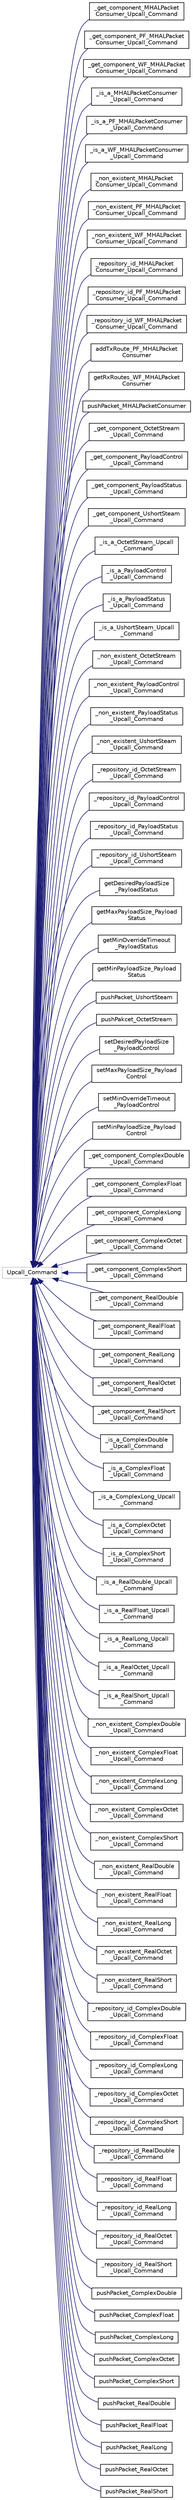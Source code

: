 digraph "Graphical Class Hierarchy"
{
 // INTERACTIVE_SVG=YES
  edge [fontname="Helvetica",fontsize="10",labelfontname="Helvetica",labelfontsize="10"];
  node [fontname="Helvetica",fontsize="10",shape=record];
  rankdir="LR";
  Node1 [label="Upcall_Command",height=0.2,width=0.4,color="grey75", fillcolor="white", style="filled"];
  Node1 -> Node2 [dir="back",color="midnightblue",fontsize="10",style="solid",fontname="Helvetica"];
  Node2 [label="_get_component_MHALPacket\lConsumer_Upcall_Command",height=0.2,width=0.4,color="black", fillcolor="white", style="filled",URL="$class_p_o_a___m_h_a_l_1_1__get__component___m_h_a_l_packet_consumer___upcall___command.html"];
  Node1 -> Node3 [dir="back",color="midnightblue",fontsize="10",style="solid",fontname="Helvetica"];
  Node3 [label="_get_component_PF_MHALPacket\lConsumer_Upcall_Command",height=0.2,width=0.4,color="black", fillcolor="white", style="filled",URL="$class_p_o_a___m_h_a_l_1_1__get__component___p_f___m_h_a_l_packet_consumer___upcall___command.html"];
  Node1 -> Node4 [dir="back",color="midnightblue",fontsize="10",style="solid",fontname="Helvetica"];
  Node4 [label="_get_component_WF_MHALPacket\lConsumer_Upcall_Command",height=0.2,width=0.4,color="black", fillcolor="white", style="filled",URL="$class_p_o_a___m_h_a_l_1_1__get__component___w_f___m_h_a_l_packet_consumer___upcall___command.html"];
  Node1 -> Node5 [dir="back",color="midnightblue",fontsize="10",style="solid",fontname="Helvetica"];
  Node5 [label="_is_a_MHALPacketConsumer\l_Upcall_Command",height=0.2,width=0.4,color="black", fillcolor="white", style="filled",URL="$class_p_o_a___m_h_a_l_1_1__is__a___m_h_a_l_packet_consumer___upcall___command.html"];
  Node1 -> Node6 [dir="back",color="midnightblue",fontsize="10",style="solid",fontname="Helvetica"];
  Node6 [label="_is_a_PF_MHALPacketConsumer\l_Upcall_Command",height=0.2,width=0.4,color="black", fillcolor="white", style="filled",URL="$class_p_o_a___m_h_a_l_1_1__is__a___p_f___m_h_a_l_packet_consumer___upcall___command.html"];
  Node1 -> Node7 [dir="back",color="midnightblue",fontsize="10",style="solid",fontname="Helvetica"];
  Node7 [label="_is_a_WF_MHALPacketConsumer\l_Upcall_Command",height=0.2,width=0.4,color="black", fillcolor="white", style="filled",URL="$class_p_o_a___m_h_a_l_1_1__is__a___w_f___m_h_a_l_packet_consumer___upcall___command.html"];
  Node1 -> Node8 [dir="back",color="midnightblue",fontsize="10",style="solid",fontname="Helvetica"];
  Node8 [label="_non_existent_MHALPacket\lConsumer_Upcall_Command",height=0.2,width=0.4,color="black", fillcolor="white", style="filled",URL="$class_p_o_a___m_h_a_l_1_1__non__existent___m_h_a_l_packet_consumer___upcall___command.html"];
  Node1 -> Node9 [dir="back",color="midnightblue",fontsize="10",style="solid",fontname="Helvetica"];
  Node9 [label="_non_existent_PF_MHALPacket\lConsumer_Upcall_Command",height=0.2,width=0.4,color="black", fillcolor="white", style="filled",URL="$class_p_o_a___m_h_a_l_1_1__non__existent___p_f___m_h_a_l_packet_consumer___upcall___command.html"];
  Node1 -> Node10 [dir="back",color="midnightblue",fontsize="10",style="solid",fontname="Helvetica"];
  Node10 [label="_non_existent_WF_MHALPacket\lConsumer_Upcall_Command",height=0.2,width=0.4,color="black", fillcolor="white", style="filled",URL="$class_p_o_a___m_h_a_l_1_1__non__existent___w_f___m_h_a_l_packet_consumer___upcall___command.html"];
  Node1 -> Node11 [dir="back",color="midnightblue",fontsize="10",style="solid",fontname="Helvetica"];
  Node11 [label="_repository_id_MHALPacket\lConsumer_Upcall_Command",height=0.2,width=0.4,color="black", fillcolor="white", style="filled",URL="$class_p_o_a___m_h_a_l_1_1__repository__id___m_h_a_l_packet_consumer___upcall___command.html"];
  Node1 -> Node12 [dir="back",color="midnightblue",fontsize="10",style="solid",fontname="Helvetica"];
  Node12 [label="_repository_id_PF_MHALPacket\lConsumer_Upcall_Command",height=0.2,width=0.4,color="black", fillcolor="white", style="filled",URL="$class_p_o_a___m_h_a_l_1_1__repository__id___p_f___m_h_a_l_packet_consumer___upcall___command.html"];
  Node1 -> Node13 [dir="back",color="midnightblue",fontsize="10",style="solid",fontname="Helvetica"];
  Node13 [label="_repository_id_WF_MHALPacket\lConsumer_Upcall_Command",height=0.2,width=0.4,color="black", fillcolor="white", style="filled",URL="$class_p_o_a___m_h_a_l_1_1__repository__id___w_f___m_h_a_l_packet_consumer___upcall___command.html"];
  Node1 -> Node14 [dir="back",color="midnightblue",fontsize="10",style="solid",fontname="Helvetica"];
  Node14 [label="addTxRoute_PF_MHALPacket\lConsumer",height=0.2,width=0.4,color="black", fillcolor="white", style="filled",URL="$class_p_o_a___m_h_a_l_1_1add_tx_route___p_f___m_h_a_l_packet_consumer.html"];
  Node1 -> Node15 [dir="back",color="midnightblue",fontsize="10",style="solid",fontname="Helvetica"];
  Node15 [label="getRxRoutes_WF_MHALPacket\lConsumer",height=0.2,width=0.4,color="black", fillcolor="white", style="filled",URL="$class_p_o_a___m_h_a_l_1_1get_rx_routes___w_f___m_h_a_l_packet_consumer.html"];
  Node1 -> Node16 [dir="back",color="midnightblue",fontsize="10",style="solid",fontname="Helvetica"];
  Node16 [label="pushPacket_MHALPacketConsumer",height=0.2,width=0.4,color="black", fillcolor="white", style="filled",URL="$class_p_o_a___m_h_a_l_1_1push_packet___m_h_a_l_packet_consumer.html"];
  Node1 -> Node17 [dir="back",color="midnightblue",fontsize="10",style="solid",fontname="Helvetica"];
  Node17 [label="_get_component_OctetStream\l_Upcall_Command",height=0.2,width=0.4,color="black", fillcolor="white", style="filled",URL="$class_p_o_a___packet_1_1__get__component___octet_stream___upcall___command.html"];
  Node1 -> Node18 [dir="back",color="midnightblue",fontsize="10",style="solid",fontname="Helvetica"];
  Node18 [label="_get_component_PayloadControl\l_Upcall_Command",height=0.2,width=0.4,color="black", fillcolor="white", style="filled",URL="$class_p_o_a___packet_1_1__get__component___payload_control___upcall___command.html"];
  Node1 -> Node19 [dir="back",color="midnightblue",fontsize="10",style="solid",fontname="Helvetica"];
  Node19 [label="_get_component_PayloadStatus\l_Upcall_Command",height=0.2,width=0.4,color="black", fillcolor="white", style="filled",URL="$class_p_o_a___packet_1_1__get__component___payload_status___upcall___command.html"];
  Node1 -> Node20 [dir="back",color="midnightblue",fontsize="10",style="solid",fontname="Helvetica"];
  Node20 [label="_get_component_UshortSteam\l_Upcall_Command",height=0.2,width=0.4,color="black", fillcolor="white", style="filled",URL="$class_p_o_a___packet_1_1__get__component___ushort_steam___upcall___command.html"];
  Node1 -> Node21 [dir="back",color="midnightblue",fontsize="10",style="solid",fontname="Helvetica"];
  Node21 [label="_is_a_OctetStream_Upcall\l_Command",height=0.2,width=0.4,color="black", fillcolor="white", style="filled",URL="$class_p_o_a___packet_1_1__is__a___octet_stream___upcall___command.html"];
  Node1 -> Node22 [dir="back",color="midnightblue",fontsize="10",style="solid",fontname="Helvetica"];
  Node22 [label="_is_a_PayloadControl\l_Upcall_Command",height=0.2,width=0.4,color="black", fillcolor="white", style="filled",URL="$class_p_o_a___packet_1_1__is__a___payload_control___upcall___command.html"];
  Node1 -> Node23 [dir="back",color="midnightblue",fontsize="10",style="solid",fontname="Helvetica"];
  Node23 [label="_is_a_PayloadStatus\l_Upcall_Command",height=0.2,width=0.4,color="black", fillcolor="white", style="filled",URL="$class_p_o_a___packet_1_1__is__a___payload_status___upcall___command.html"];
  Node1 -> Node24 [dir="back",color="midnightblue",fontsize="10",style="solid",fontname="Helvetica"];
  Node24 [label="_is_a_UshortSteam_Upcall\l_Command",height=0.2,width=0.4,color="black", fillcolor="white", style="filled",URL="$class_p_o_a___packet_1_1__is__a___ushort_steam___upcall___command.html"];
  Node1 -> Node25 [dir="back",color="midnightblue",fontsize="10",style="solid",fontname="Helvetica"];
  Node25 [label="_non_existent_OctetStream\l_Upcall_Command",height=0.2,width=0.4,color="black", fillcolor="white", style="filled",URL="$class_p_o_a___packet_1_1__non__existent___octet_stream___upcall___command.html"];
  Node1 -> Node26 [dir="back",color="midnightblue",fontsize="10",style="solid",fontname="Helvetica"];
  Node26 [label="_non_existent_PayloadControl\l_Upcall_Command",height=0.2,width=0.4,color="black", fillcolor="white", style="filled",URL="$class_p_o_a___packet_1_1__non__existent___payload_control___upcall___command.html"];
  Node1 -> Node27 [dir="back",color="midnightblue",fontsize="10",style="solid",fontname="Helvetica"];
  Node27 [label="_non_existent_PayloadStatus\l_Upcall_Command",height=0.2,width=0.4,color="black", fillcolor="white", style="filled",URL="$class_p_o_a___packet_1_1__non__existent___payload_status___upcall___command.html"];
  Node1 -> Node28 [dir="back",color="midnightblue",fontsize="10",style="solid",fontname="Helvetica"];
  Node28 [label="_non_existent_UshortSteam\l_Upcall_Command",height=0.2,width=0.4,color="black", fillcolor="white", style="filled",URL="$class_p_o_a___packet_1_1__non__existent___ushort_steam___upcall___command.html"];
  Node1 -> Node29 [dir="back",color="midnightblue",fontsize="10",style="solid",fontname="Helvetica"];
  Node29 [label="_repository_id_OctetStream\l_Upcall_Command",height=0.2,width=0.4,color="black", fillcolor="white", style="filled",URL="$class_p_o_a___packet_1_1__repository__id___octet_stream___upcall___command.html"];
  Node1 -> Node30 [dir="back",color="midnightblue",fontsize="10",style="solid",fontname="Helvetica"];
  Node30 [label="_repository_id_PayloadControl\l_Upcall_Command",height=0.2,width=0.4,color="black", fillcolor="white", style="filled",URL="$class_p_o_a___packet_1_1__repository__id___payload_control___upcall___command.html"];
  Node1 -> Node31 [dir="back",color="midnightblue",fontsize="10",style="solid",fontname="Helvetica"];
  Node31 [label="_repository_id_PayloadStatus\l_Upcall_Command",height=0.2,width=0.4,color="black", fillcolor="white", style="filled",URL="$class_p_o_a___packet_1_1__repository__id___payload_status___upcall___command.html"];
  Node1 -> Node32 [dir="back",color="midnightblue",fontsize="10",style="solid",fontname="Helvetica"];
  Node32 [label="_repository_id_UshortSteam\l_Upcall_Command",height=0.2,width=0.4,color="black", fillcolor="white", style="filled",URL="$class_p_o_a___packet_1_1__repository__id___ushort_steam___upcall___command.html"];
  Node1 -> Node33 [dir="back",color="midnightblue",fontsize="10",style="solid",fontname="Helvetica"];
  Node33 [label="getDesiredPayloadSize\l_PayloadStatus",height=0.2,width=0.4,color="black", fillcolor="white", style="filled",URL="$class_p_o_a___packet_1_1get_desired_payload_size___payload_status.html"];
  Node1 -> Node34 [dir="back",color="midnightblue",fontsize="10",style="solid",fontname="Helvetica"];
  Node34 [label="getMaxPayloadSize_Payload\lStatus",height=0.2,width=0.4,color="black", fillcolor="white", style="filled",URL="$class_p_o_a___packet_1_1get_max_payload_size___payload_status.html"];
  Node1 -> Node35 [dir="back",color="midnightblue",fontsize="10",style="solid",fontname="Helvetica"];
  Node35 [label="getMinOverrideTimeout\l_PayloadStatus",height=0.2,width=0.4,color="black", fillcolor="white", style="filled",URL="$class_p_o_a___packet_1_1get_min_override_timeout___payload_status.html"];
  Node1 -> Node36 [dir="back",color="midnightblue",fontsize="10",style="solid",fontname="Helvetica"];
  Node36 [label="getMinPayloadSize_Payload\lStatus",height=0.2,width=0.4,color="black", fillcolor="white", style="filled",URL="$class_p_o_a___packet_1_1get_min_payload_size___payload_status.html"];
  Node1 -> Node37 [dir="back",color="midnightblue",fontsize="10",style="solid",fontname="Helvetica"];
  Node37 [label="pushPacket_UshortSteam",height=0.2,width=0.4,color="black", fillcolor="white", style="filled",URL="$class_p_o_a___packet_1_1push_packet___ushort_steam.html"];
  Node1 -> Node38 [dir="back",color="midnightblue",fontsize="10",style="solid",fontname="Helvetica"];
  Node38 [label="pushPakcet_OctetStream",height=0.2,width=0.4,color="black", fillcolor="white", style="filled",URL="$class_p_o_a___packet_1_1push_pakcet___octet_stream.html"];
  Node1 -> Node39 [dir="back",color="midnightblue",fontsize="10",style="solid",fontname="Helvetica"];
  Node39 [label="setDesiredPayloadSize\l_PayloadControl",height=0.2,width=0.4,color="black", fillcolor="white", style="filled",URL="$class_p_o_a___packet_1_1set_desired_payload_size___payload_control.html"];
  Node1 -> Node40 [dir="back",color="midnightblue",fontsize="10",style="solid",fontname="Helvetica"];
  Node40 [label="setMaxPayloadSize_Payload\lControl",height=0.2,width=0.4,color="black", fillcolor="white", style="filled",URL="$class_p_o_a___packet_1_1set_max_payload_size___payload_control.html"];
  Node1 -> Node41 [dir="back",color="midnightblue",fontsize="10",style="solid",fontname="Helvetica"];
  Node41 [label="setMinOverrideTimeout\l_PayloadControl",height=0.2,width=0.4,color="black", fillcolor="white", style="filled",URL="$class_p_o_a___packet_1_1set_min_override_timeout___payload_control.html"];
  Node1 -> Node42 [dir="back",color="midnightblue",fontsize="10",style="solid",fontname="Helvetica"];
  Node42 [label="setMinPayloadSize_Payload\lControl",height=0.2,width=0.4,color="black", fillcolor="white", style="filled",URL="$class_p_o_a___packet_1_1set_min_payload_size___payload_control.html"];
  Node1 -> Node43 [dir="back",color="midnightblue",fontsize="10",style="solid",fontname="Helvetica"];
  Node43 [label="_get_component_ComplexDouble\l_Upcall_Command",height=0.2,width=0.4,color="black", fillcolor="white", style="filled",URL="$class_p_o_a___standard_interfaces_1_1__get__component___complex_double___upcall___command.html"];
  Node1 -> Node44 [dir="back",color="midnightblue",fontsize="10",style="solid",fontname="Helvetica"];
  Node44 [label="_get_component_ComplexFloat\l_Upcall_Command",height=0.2,width=0.4,color="black", fillcolor="white", style="filled",URL="$class_p_o_a___standard_interfaces_1_1__get__component___complex_float___upcall___command.html"];
  Node1 -> Node45 [dir="back",color="midnightblue",fontsize="10",style="solid",fontname="Helvetica"];
  Node45 [label="_get_component_ComplexLong\l_Upcall_Command",height=0.2,width=0.4,color="black", fillcolor="white", style="filled",URL="$class_p_o_a___standard_interfaces_1_1__get__component___complex_long___upcall___command.html"];
  Node1 -> Node46 [dir="back",color="midnightblue",fontsize="10",style="solid",fontname="Helvetica"];
  Node46 [label="_get_component_ComplexOctet\l_Upcall_Command",height=0.2,width=0.4,color="black", fillcolor="white", style="filled",URL="$class_p_o_a___standard_interfaces_1_1__get__component___complex_octet___upcall___command.html"];
  Node1 -> Node47 [dir="back",color="midnightblue",fontsize="10",style="solid",fontname="Helvetica"];
  Node47 [label="_get_component_ComplexShort\l_Upcall_Command",height=0.2,width=0.4,color="black", fillcolor="white", style="filled",URL="$class_p_o_a___standard_interfaces_1_1__get__component___complex_short___upcall___command.html"];
  Node1 -> Node48 [dir="back",color="midnightblue",fontsize="10",style="solid",fontname="Helvetica"];
  Node48 [label="_get_component_RealDouble\l_Upcall_Command",height=0.2,width=0.4,color="black", fillcolor="white", style="filled",URL="$class_p_o_a___standard_interfaces_1_1__get__component___real_double___upcall___command.html"];
  Node1 -> Node49 [dir="back",color="midnightblue",fontsize="10",style="solid",fontname="Helvetica"];
  Node49 [label="_get_component_RealFloat\l_Upcall_Command",height=0.2,width=0.4,color="black", fillcolor="white", style="filled",URL="$class_p_o_a___standard_interfaces_1_1__get__component___real_float___upcall___command.html"];
  Node1 -> Node50 [dir="back",color="midnightblue",fontsize="10",style="solid",fontname="Helvetica"];
  Node50 [label="_get_component_RealLong\l_Upcall_Command",height=0.2,width=0.4,color="black", fillcolor="white", style="filled",URL="$class_p_o_a___standard_interfaces_1_1__get__component___real_long___upcall___command.html"];
  Node1 -> Node51 [dir="back",color="midnightblue",fontsize="10",style="solid",fontname="Helvetica"];
  Node51 [label="_get_component_RealOctet\l_Upcall_Command",height=0.2,width=0.4,color="black", fillcolor="white", style="filled",URL="$class_p_o_a___standard_interfaces_1_1__get__component___real_octet___upcall___command.html"];
  Node1 -> Node52 [dir="back",color="midnightblue",fontsize="10",style="solid",fontname="Helvetica"];
  Node52 [label="_get_component_RealShort\l_Upcall_Command",height=0.2,width=0.4,color="black", fillcolor="white", style="filled",URL="$class_p_o_a___standard_interfaces_1_1__get__component___real_short___upcall___command.html"];
  Node1 -> Node53 [dir="back",color="midnightblue",fontsize="10",style="solid",fontname="Helvetica"];
  Node53 [label="_is_a_ComplexDouble\l_Upcall_Command",height=0.2,width=0.4,color="black", fillcolor="white", style="filled",URL="$class_p_o_a___standard_interfaces_1_1__is__a___complex_double___upcall___command.html"];
  Node1 -> Node54 [dir="back",color="midnightblue",fontsize="10",style="solid",fontname="Helvetica"];
  Node54 [label="_is_a_ComplexFloat\l_Upcall_Command",height=0.2,width=0.4,color="black", fillcolor="white", style="filled",URL="$class_p_o_a___standard_interfaces_1_1__is__a___complex_float___upcall___command.html"];
  Node1 -> Node55 [dir="back",color="midnightblue",fontsize="10",style="solid",fontname="Helvetica"];
  Node55 [label="_is_a_ComplexLong_Upcall\l_Command",height=0.2,width=0.4,color="black", fillcolor="white", style="filled",URL="$class_p_o_a___standard_interfaces_1_1__is__a___complex_long___upcall___command.html"];
  Node1 -> Node56 [dir="back",color="midnightblue",fontsize="10",style="solid",fontname="Helvetica"];
  Node56 [label="_is_a_ComplexOctet\l_Upcall_Command",height=0.2,width=0.4,color="black", fillcolor="white", style="filled",URL="$class_p_o_a___standard_interfaces_1_1__is__a___complex_octet___upcall___command.html"];
  Node1 -> Node57 [dir="back",color="midnightblue",fontsize="10",style="solid",fontname="Helvetica"];
  Node57 [label="_is_a_ComplexShort\l_Upcall_Command",height=0.2,width=0.4,color="black", fillcolor="white", style="filled",URL="$class_p_o_a___standard_interfaces_1_1__is__a___complex_short___upcall___command.html"];
  Node1 -> Node58 [dir="back",color="midnightblue",fontsize="10",style="solid",fontname="Helvetica"];
  Node58 [label="_is_a_RealDouble_Upcall\l_Command",height=0.2,width=0.4,color="black", fillcolor="white", style="filled",URL="$class_p_o_a___standard_interfaces_1_1__is__a___real_double___upcall___command.html"];
  Node1 -> Node59 [dir="back",color="midnightblue",fontsize="10",style="solid",fontname="Helvetica"];
  Node59 [label="_is_a_RealFloat_Upcall\l_Command",height=0.2,width=0.4,color="black", fillcolor="white", style="filled",URL="$class_p_o_a___standard_interfaces_1_1__is__a___real_float___upcall___command.html"];
  Node1 -> Node60 [dir="back",color="midnightblue",fontsize="10",style="solid",fontname="Helvetica"];
  Node60 [label="_is_a_RealLong_Upcall\l_Command",height=0.2,width=0.4,color="black", fillcolor="white", style="filled",URL="$class_p_o_a___standard_interfaces_1_1__is__a___real_long___upcall___command.html"];
  Node1 -> Node61 [dir="back",color="midnightblue",fontsize="10",style="solid",fontname="Helvetica"];
  Node61 [label="_is_a_RealOctet_Upcall\l_Command",height=0.2,width=0.4,color="black", fillcolor="white", style="filled",URL="$class_p_o_a___standard_interfaces_1_1__is__a___real_octet___upcall___command.html"];
  Node1 -> Node62 [dir="back",color="midnightblue",fontsize="10",style="solid",fontname="Helvetica"];
  Node62 [label="_is_a_RealShort_Upcall\l_Command",height=0.2,width=0.4,color="black", fillcolor="white", style="filled",URL="$class_p_o_a___standard_interfaces_1_1__is__a___real_short___upcall___command.html"];
  Node1 -> Node63 [dir="back",color="midnightblue",fontsize="10",style="solid",fontname="Helvetica"];
  Node63 [label="_non_existent_ComplexDouble\l_Upcall_Command",height=0.2,width=0.4,color="black", fillcolor="white", style="filled",URL="$class_p_o_a___standard_interfaces_1_1__non__existent___complex_double___upcall___command.html"];
  Node1 -> Node64 [dir="back",color="midnightblue",fontsize="10",style="solid",fontname="Helvetica"];
  Node64 [label="_non_existent_ComplexFloat\l_Upcall_Command",height=0.2,width=0.4,color="black", fillcolor="white", style="filled",URL="$class_p_o_a___standard_interfaces_1_1__non__existent___complex_float___upcall___command.html"];
  Node1 -> Node65 [dir="back",color="midnightblue",fontsize="10",style="solid",fontname="Helvetica"];
  Node65 [label="_non_existent_ComplexLong\l_Upcall_Command",height=0.2,width=0.4,color="black", fillcolor="white", style="filled",URL="$class_p_o_a___standard_interfaces_1_1__non__existent___complex_long___upcall___command.html"];
  Node1 -> Node66 [dir="back",color="midnightblue",fontsize="10",style="solid",fontname="Helvetica"];
  Node66 [label="_non_existent_ComplexOctet\l_Upcall_Command",height=0.2,width=0.4,color="black", fillcolor="white", style="filled",URL="$class_p_o_a___standard_interfaces_1_1__non__existent___complex_octet___upcall___command.html"];
  Node1 -> Node67 [dir="back",color="midnightblue",fontsize="10",style="solid",fontname="Helvetica"];
  Node67 [label="_non_existent_ComplexShort\l_Upcall_Command",height=0.2,width=0.4,color="black", fillcolor="white", style="filled",URL="$class_p_o_a___standard_interfaces_1_1__non__existent___complex_short___upcall___command.html"];
  Node1 -> Node68 [dir="back",color="midnightblue",fontsize="10",style="solid",fontname="Helvetica"];
  Node68 [label="_non_existent_RealDouble\l_Upcall_Command",height=0.2,width=0.4,color="black", fillcolor="white", style="filled",URL="$class_p_o_a___standard_interfaces_1_1__non__existent___real_double___upcall___command.html"];
  Node1 -> Node69 [dir="back",color="midnightblue",fontsize="10",style="solid",fontname="Helvetica"];
  Node69 [label="_non_existent_RealFloat\l_Upcall_Command",height=0.2,width=0.4,color="black", fillcolor="white", style="filled",URL="$class_p_o_a___standard_interfaces_1_1__non__existent___real_float___upcall___command.html"];
  Node1 -> Node70 [dir="back",color="midnightblue",fontsize="10",style="solid",fontname="Helvetica"];
  Node70 [label="_non_existent_RealLong\l_Upcall_Command",height=0.2,width=0.4,color="black", fillcolor="white", style="filled",URL="$class_p_o_a___standard_interfaces_1_1__non__existent___real_long___upcall___command.html"];
  Node1 -> Node71 [dir="back",color="midnightblue",fontsize="10",style="solid",fontname="Helvetica"];
  Node71 [label="_non_existent_RealOctet\l_Upcall_Command",height=0.2,width=0.4,color="black", fillcolor="white", style="filled",URL="$class_p_o_a___standard_interfaces_1_1__non__existent___real_octet___upcall___command.html"];
  Node1 -> Node72 [dir="back",color="midnightblue",fontsize="10",style="solid",fontname="Helvetica"];
  Node72 [label="_non_existent_RealShort\l_Upcall_Command",height=0.2,width=0.4,color="black", fillcolor="white", style="filled",URL="$class_p_o_a___standard_interfaces_1_1__non__existent___real_short___upcall___command.html"];
  Node1 -> Node73 [dir="back",color="midnightblue",fontsize="10",style="solid",fontname="Helvetica"];
  Node73 [label="_repository_id_ComplexDouble\l_Upcall_Command",height=0.2,width=0.4,color="black", fillcolor="white", style="filled",URL="$class_p_o_a___standard_interfaces_1_1__repository__id___complex_double___upcall___command.html"];
  Node1 -> Node74 [dir="back",color="midnightblue",fontsize="10",style="solid",fontname="Helvetica"];
  Node74 [label="_repository_id_ComplexFloat\l_Upcall_Command",height=0.2,width=0.4,color="black", fillcolor="white", style="filled",URL="$class_p_o_a___standard_interfaces_1_1__repository__id___complex_float___upcall___command.html"];
  Node1 -> Node75 [dir="back",color="midnightblue",fontsize="10",style="solid",fontname="Helvetica"];
  Node75 [label="_repository_id_ComplexLong\l_Upcall_Command",height=0.2,width=0.4,color="black", fillcolor="white", style="filled",URL="$class_p_o_a___standard_interfaces_1_1__repository__id___complex_long___upcall___command.html"];
  Node1 -> Node76 [dir="back",color="midnightblue",fontsize="10",style="solid",fontname="Helvetica"];
  Node76 [label="_repository_id_ComplexOctet\l_Upcall_Command",height=0.2,width=0.4,color="black", fillcolor="white", style="filled",URL="$class_p_o_a___standard_interfaces_1_1__repository__id___complex_octet___upcall___command.html"];
  Node1 -> Node77 [dir="back",color="midnightblue",fontsize="10",style="solid",fontname="Helvetica"];
  Node77 [label="_repository_id_ComplexShort\l_Upcall_Command",height=0.2,width=0.4,color="black", fillcolor="white", style="filled",URL="$class_p_o_a___standard_interfaces_1_1__repository__id___complex_short___upcall___command.html"];
  Node1 -> Node78 [dir="back",color="midnightblue",fontsize="10",style="solid",fontname="Helvetica"];
  Node78 [label="_repository_id_RealDouble\l_Upcall_Command",height=0.2,width=0.4,color="black", fillcolor="white", style="filled",URL="$class_p_o_a___standard_interfaces_1_1__repository__id___real_double___upcall___command.html"];
  Node1 -> Node79 [dir="back",color="midnightblue",fontsize="10",style="solid",fontname="Helvetica"];
  Node79 [label="_repository_id_RealFloat\l_Upcall_Command",height=0.2,width=0.4,color="black", fillcolor="white", style="filled",URL="$class_p_o_a___standard_interfaces_1_1__repository__id___real_float___upcall___command.html"];
  Node1 -> Node80 [dir="back",color="midnightblue",fontsize="10",style="solid",fontname="Helvetica"];
  Node80 [label="_repository_id_RealLong\l_Upcall_Command",height=0.2,width=0.4,color="black", fillcolor="white", style="filled",URL="$class_p_o_a___standard_interfaces_1_1__repository__id___real_long___upcall___command.html"];
  Node1 -> Node81 [dir="back",color="midnightblue",fontsize="10",style="solid",fontname="Helvetica"];
  Node81 [label="_repository_id_RealOctet\l_Upcall_Command",height=0.2,width=0.4,color="black", fillcolor="white", style="filled",URL="$class_p_o_a___standard_interfaces_1_1__repository__id___real_octet___upcall___command.html"];
  Node1 -> Node82 [dir="back",color="midnightblue",fontsize="10",style="solid",fontname="Helvetica"];
  Node82 [label="_repository_id_RealShort\l_Upcall_Command",height=0.2,width=0.4,color="black", fillcolor="white", style="filled",URL="$class_p_o_a___standard_interfaces_1_1__repository__id___real_short___upcall___command.html"];
  Node1 -> Node83 [dir="back",color="midnightblue",fontsize="10",style="solid",fontname="Helvetica"];
  Node83 [label="pushPacket_ComplexDouble",height=0.2,width=0.4,color="black", fillcolor="white", style="filled",URL="$class_p_o_a___standard_interfaces_1_1push_packet___complex_double.html"];
  Node1 -> Node84 [dir="back",color="midnightblue",fontsize="10",style="solid",fontname="Helvetica"];
  Node84 [label="pushPacket_ComplexFloat",height=0.2,width=0.4,color="black", fillcolor="white", style="filled",URL="$class_p_o_a___standard_interfaces_1_1push_packet___complex_float.html"];
  Node1 -> Node85 [dir="back",color="midnightblue",fontsize="10",style="solid",fontname="Helvetica"];
  Node85 [label="pushPacket_ComplexLong",height=0.2,width=0.4,color="black", fillcolor="white", style="filled",URL="$class_p_o_a___standard_interfaces_1_1push_packet___complex_long.html"];
  Node1 -> Node86 [dir="back",color="midnightblue",fontsize="10",style="solid",fontname="Helvetica"];
  Node86 [label="pushPacket_ComplexOctet",height=0.2,width=0.4,color="black", fillcolor="white", style="filled",URL="$class_p_o_a___standard_interfaces_1_1push_packet___complex_octet.html"];
  Node1 -> Node87 [dir="back",color="midnightblue",fontsize="10",style="solid",fontname="Helvetica"];
  Node87 [label="pushPacket_ComplexShort",height=0.2,width=0.4,color="black", fillcolor="white", style="filled",URL="$class_p_o_a___standard_interfaces_1_1push_packet___complex_short.html"];
  Node1 -> Node88 [dir="back",color="midnightblue",fontsize="10",style="solid",fontname="Helvetica"];
  Node88 [label="pushPacket_RealDouble",height=0.2,width=0.4,color="black", fillcolor="white", style="filled",URL="$class_p_o_a___standard_interfaces_1_1push_packet___real_double.html"];
  Node1 -> Node89 [dir="back",color="midnightblue",fontsize="10",style="solid",fontname="Helvetica"];
  Node89 [label="pushPacket_RealFloat",height=0.2,width=0.4,color="black", fillcolor="white", style="filled",URL="$class_p_o_a___standard_interfaces_1_1push_packet___real_float.html"];
  Node1 -> Node90 [dir="back",color="midnightblue",fontsize="10",style="solid",fontname="Helvetica"];
  Node90 [label="pushPacket_RealLong",height=0.2,width=0.4,color="black", fillcolor="white", style="filled",URL="$class_p_o_a___standard_interfaces_1_1push_packet___real_long.html"];
  Node1 -> Node91 [dir="back",color="midnightblue",fontsize="10",style="solid",fontname="Helvetica"];
  Node91 [label="pushPacket_RealOctet",height=0.2,width=0.4,color="black", fillcolor="white", style="filled",URL="$class_p_o_a___standard_interfaces_1_1push_packet___real_octet.html"];
  Node1 -> Node92 [dir="back",color="midnightblue",fontsize="10",style="solid",fontname="Helvetica"];
  Node92 [label="pushPacket_RealShort",height=0.2,width=0.4,color="black", fillcolor="white", style="filled",URL="$class_p_o_a___standard_interfaces_1_1push_packet___real_short.html"];
}
